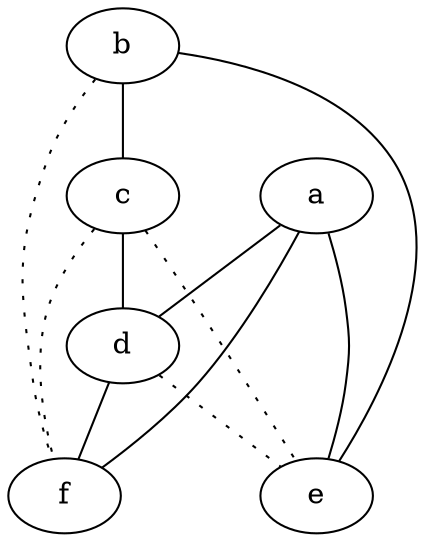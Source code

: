 graph {
a -- d;
a -- e;
a -- f;
b -- c;
b -- e;
b -- f [style=dotted];
c -- d;
c -- e [style=dotted];
c -- f [style=dotted];
d -- e [style=dotted];
d -- f;
}

